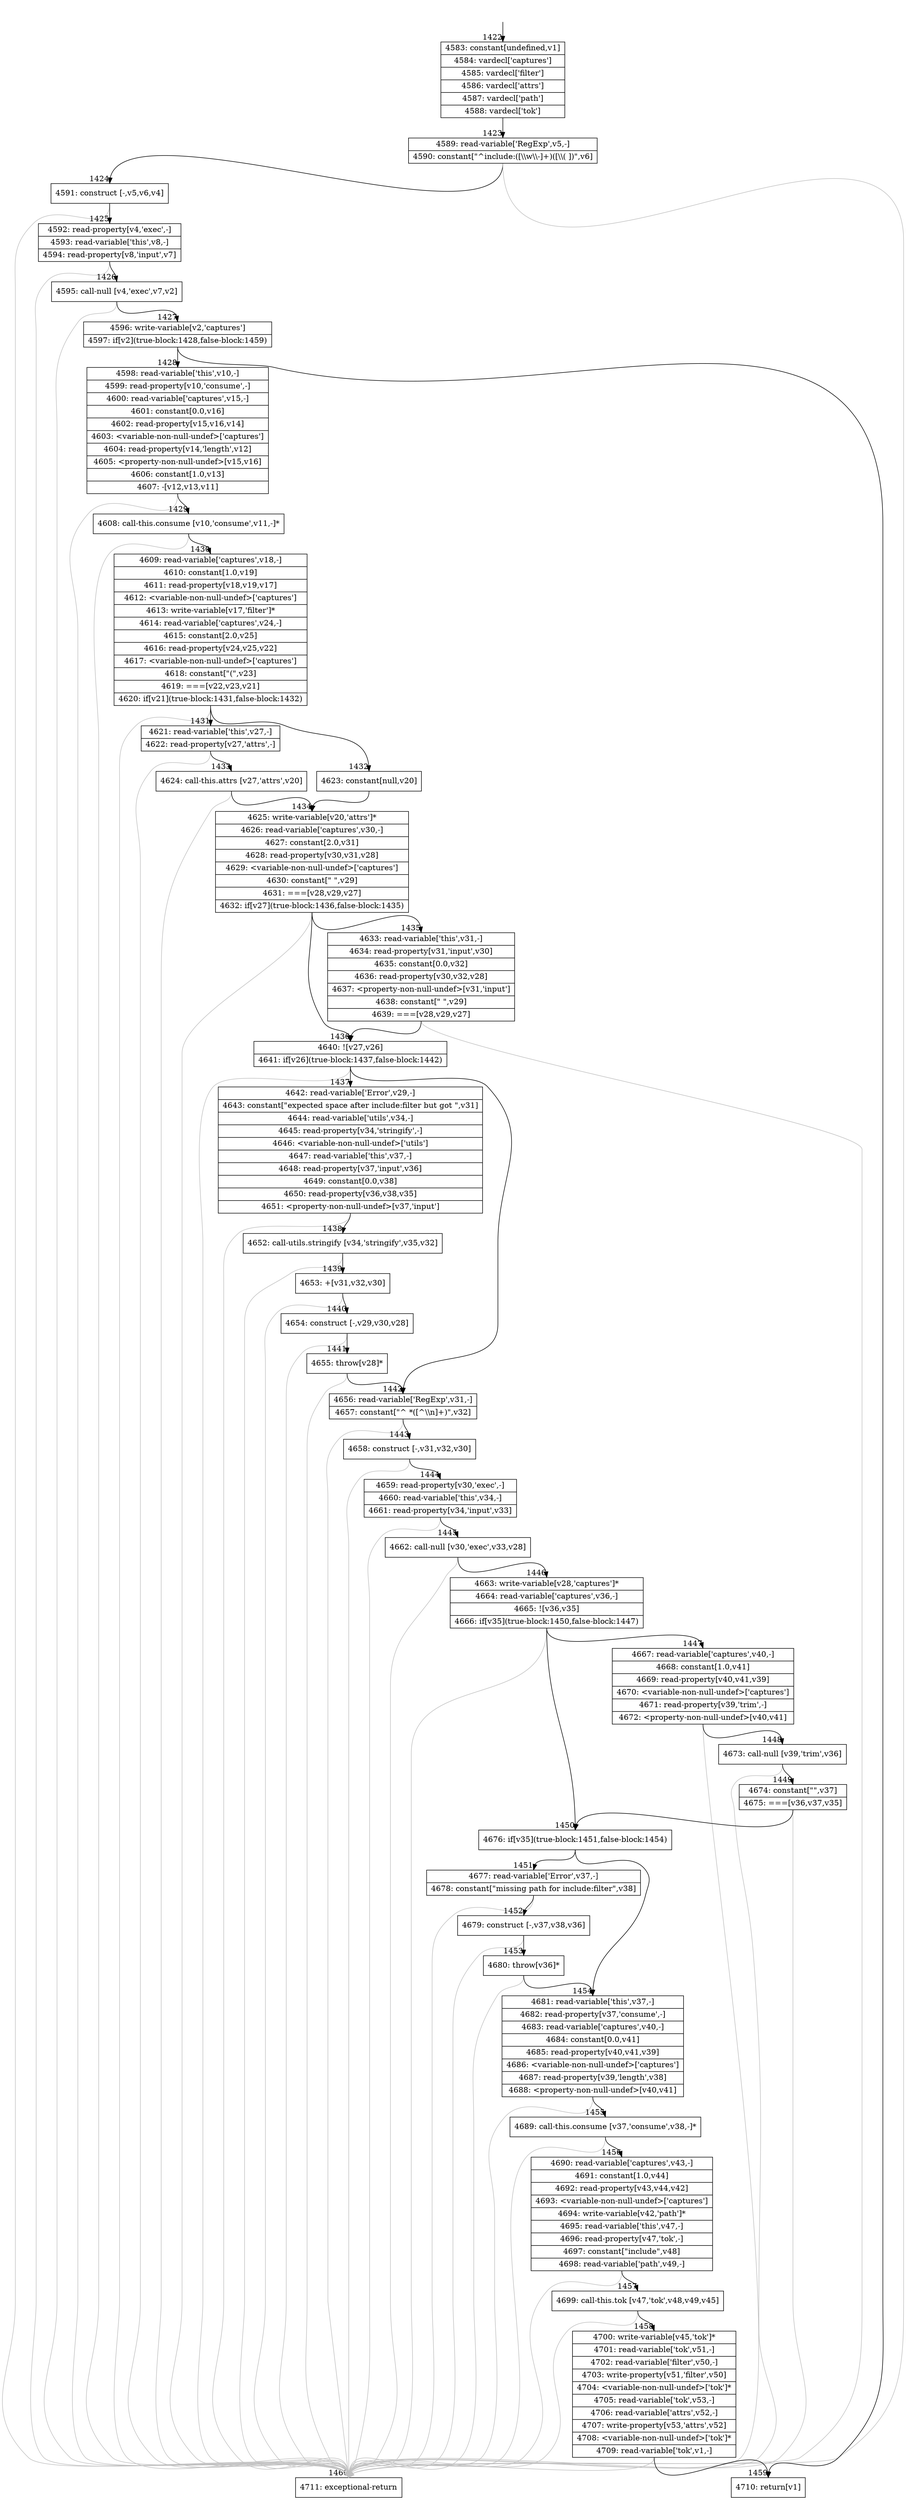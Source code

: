 digraph {
rankdir="TD"
BB_entry86[shape=none,label=""];
BB_entry86 -> BB1422 [tailport=s, headport=n, headlabel="    1422"]
BB1422 [shape=record label="{4583: constant[undefined,v1]|4584: vardecl['captures']|4585: vardecl['filter']|4586: vardecl['attrs']|4587: vardecl['path']|4588: vardecl['tok']}" ] 
BB1422 -> BB1423 [tailport=s, headport=n, headlabel="      1423"]
BB1423 [shape=record label="{4589: read-variable['RegExp',v5,-]|4590: constant[\"^include:([\\\\w\\\\-]+)([\\\\( ])\",v6]}" ] 
BB1423 -> BB1424 [tailport=s, headport=n, headlabel="      1424"]
BB1423 -> BB1460 [tailport=s, headport=n, color=gray, headlabel="      1460"]
BB1424 [shape=record label="{4591: construct [-,v5,v6,v4]}" ] 
BB1424 -> BB1425 [tailport=s, headport=n, headlabel="      1425"]
BB1424 -> BB1460 [tailport=s, headport=n, color=gray]
BB1425 [shape=record label="{4592: read-property[v4,'exec',-]|4593: read-variable['this',v8,-]|4594: read-property[v8,'input',v7]}" ] 
BB1425 -> BB1426 [tailport=s, headport=n, headlabel="      1426"]
BB1425 -> BB1460 [tailport=s, headport=n, color=gray]
BB1426 [shape=record label="{4595: call-null [v4,'exec',v7,v2]}" ] 
BB1426 -> BB1427 [tailport=s, headport=n, headlabel="      1427"]
BB1426 -> BB1460 [tailport=s, headport=n, color=gray]
BB1427 [shape=record label="{4596: write-variable[v2,'captures']|4597: if[v2](true-block:1428,false-block:1459)}" ] 
BB1427 -> BB1428 [tailport=s, headport=n, headlabel="      1428"]
BB1427 -> BB1459 [tailport=s, headport=n, headlabel="      1459"]
BB1428 [shape=record label="{4598: read-variable['this',v10,-]|4599: read-property[v10,'consume',-]|4600: read-variable['captures',v15,-]|4601: constant[0.0,v16]|4602: read-property[v15,v16,v14]|4603: \<variable-non-null-undef\>['captures']|4604: read-property[v14,'length',v12]|4605: \<property-non-null-undef\>[v15,v16]|4606: constant[1.0,v13]|4607: -[v12,v13,v11]}" ] 
BB1428 -> BB1429 [tailport=s, headport=n, headlabel="      1429"]
BB1428 -> BB1460 [tailport=s, headport=n, color=gray]
BB1429 [shape=record label="{4608: call-this.consume [v10,'consume',v11,-]*}" ] 
BB1429 -> BB1430 [tailport=s, headport=n, headlabel="      1430"]
BB1429 -> BB1460 [tailport=s, headport=n, color=gray]
BB1430 [shape=record label="{4609: read-variable['captures',v18,-]|4610: constant[1.0,v19]|4611: read-property[v18,v19,v17]|4612: \<variable-non-null-undef\>['captures']|4613: write-variable[v17,'filter']*|4614: read-variable['captures',v24,-]|4615: constant[2.0,v25]|4616: read-property[v24,v25,v22]|4617: \<variable-non-null-undef\>['captures']|4618: constant[\"(\",v23]|4619: ===[v22,v23,v21]|4620: if[v21](true-block:1431,false-block:1432)}" ] 
BB1430 -> BB1431 [tailport=s, headport=n, headlabel="      1431"]
BB1430 -> BB1432 [tailport=s, headport=n, headlabel="      1432"]
BB1430 -> BB1460 [tailport=s, headport=n, color=gray]
BB1431 [shape=record label="{4621: read-variable['this',v27,-]|4622: read-property[v27,'attrs',-]}" ] 
BB1431 -> BB1433 [tailport=s, headport=n, headlabel="      1433"]
BB1431 -> BB1460 [tailport=s, headport=n, color=gray]
BB1432 [shape=record label="{4623: constant[null,v20]}" ] 
BB1432 -> BB1434 [tailport=s, headport=n, headlabel="      1434"]
BB1433 [shape=record label="{4624: call-this.attrs [v27,'attrs',v20]}" ] 
BB1433 -> BB1434 [tailport=s, headport=n]
BB1433 -> BB1460 [tailport=s, headport=n, color=gray]
BB1434 [shape=record label="{4625: write-variable[v20,'attrs']*|4626: read-variable['captures',v30,-]|4627: constant[2.0,v31]|4628: read-property[v30,v31,v28]|4629: \<variable-non-null-undef\>['captures']|4630: constant[\" \",v29]|4631: ===[v28,v29,v27]|4632: if[v27](true-block:1436,false-block:1435)}" ] 
BB1434 -> BB1436 [tailport=s, headport=n, headlabel="      1436"]
BB1434 -> BB1435 [tailport=s, headport=n, headlabel="      1435"]
BB1434 -> BB1460 [tailport=s, headport=n, color=gray]
BB1435 [shape=record label="{4633: read-variable['this',v31,-]|4634: read-property[v31,'input',v30]|4635: constant[0.0,v32]|4636: read-property[v30,v32,v28]|4637: \<property-non-null-undef\>[v31,'input']|4638: constant[\" \",v29]|4639: ===[v28,v29,v27]}" ] 
BB1435 -> BB1436 [tailport=s, headport=n]
BB1435 -> BB1460 [tailport=s, headport=n, color=gray]
BB1436 [shape=record label="{4640: ![v27,v26]|4641: if[v26](true-block:1437,false-block:1442)}" ] 
BB1436 -> BB1437 [tailport=s, headport=n, headlabel="      1437"]
BB1436 -> BB1442 [tailport=s, headport=n, headlabel="      1442"]
BB1436 -> BB1460 [tailport=s, headport=n, color=gray]
BB1437 [shape=record label="{4642: read-variable['Error',v29,-]|4643: constant[\"expected space after include:filter but got \",v31]|4644: read-variable['utils',v34,-]|4645: read-property[v34,'stringify',-]|4646: \<variable-non-null-undef\>['utils']|4647: read-variable['this',v37,-]|4648: read-property[v37,'input',v36]|4649: constant[0.0,v38]|4650: read-property[v36,v38,v35]|4651: \<property-non-null-undef\>[v37,'input']}" ] 
BB1437 -> BB1438 [tailport=s, headport=n, headlabel="      1438"]
BB1437 -> BB1460 [tailport=s, headport=n, color=gray]
BB1438 [shape=record label="{4652: call-utils.stringify [v34,'stringify',v35,v32]}" ] 
BB1438 -> BB1439 [tailport=s, headport=n, headlabel="      1439"]
BB1438 -> BB1460 [tailport=s, headport=n, color=gray]
BB1439 [shape=record label="{4653: +[v31,v32,v30]}" ] 
BB1439 -> BB1440 [tailport=s, headport=n, headlabel="      1440"]
BB1439 -> BB1460 [tailport=s, headport=n, color=gray]
BB1440 [shape=record label="{4654: construct [-,v29,v30,v28]}" ] 
BB1440 -> BB1441 [tailport=s, headport=n, headlabel="      1441"]
BB1440 -> BB1460 [tailport=s, headport=n, color=gray]
BB1441 [shape=record label="{4655: throw[v28]*}" ] 
BB1441 -> BB1442 [tailport=s, headport=n]
BB1441 -> BB1460 [tailport=s, headport=n, color=gray]
BB1442 [shape=record label="{4656: read-variable['RegExp',v31,-]|4657: constant[\"^ *([^\\\\n]+)\",v32]}" ] 
BB1442 -> BB1443 [tailport=s, headport=n, headlabel="      1443"]
BB1442 -> BB1460 [tailport=s, headport=n, color=gray]
BB1443 [shape=record label="{4658: construct [-,v31,v32,v30]}" ] 
BB1443 -> BB1444 [tailport=s, headport=n, headlabel="      1444"]
BB1443 -> BB1460 [tailport=s, headport=n, color=gray]
BB1444 [shape=record label="{4659: read-property[v30,'exec',-]|4660: read-variable['this',v34,-]|4661: read-property[v34,'input',v33]}" ] 
BB1444 -> BB1445 [tailport=s, headport=n, headlabel="      1445"]
BB1444 -> BB1460 [tailport=s, headport=n, color=gray]
BB1445 [shape=record label="{4662: call-null [v30,'exec',v33,v28]}" ] 
BB1445 -> BB1446 [tailport=s, headport=n, headlabel="      1446"]
BB1445 -> BB1460 [tailport=s, headport=n, color=gray]
BB1446 [shape=record label="{4663: write-variable[v28,'captures']*|4664: read-variable['captures',v36,-]|4665: ![v36,v35]|4666: if[v35](true-block:1450,false-block:1447)}" ] 
BB1446 -> BB1450 [tailport=s, headport=n, headlabel="      1450"]
BB1446 -> BB1447 [tailport=s, headport=n, headlabel="      1447"]
BB1446 -> BB1460 [tailport=s, headport=n, color=gray]
BB1447 [shape=record label="{4667: read-variable['captures',v40,-]|4668: constant[1.0,v41]|4669: read-property[v40,v41,v39]|4670: \<variable-non-null-undef\>['captures']|4671: read-property[v39,'trim',-]|4672: \<property-non-null-undef\>[v40,v41]}" ] 
BB1447 -> BB1448 [tailport=s, headport=n, headlabel="      1448"]
BB1447 -> BB1460 [tailport=s, headport=n, color=gray]
BB1448 [shape=record label="{4673: call-null [v39,'trim',v36]}" ] 
BB1448 -> BB1449 [tailport=s, headport=n, headlabel="      1449"]
BB1448 -> BB1460 [tailport=s, headport=n, color=gray]
BB1449 [shape=record label="{4674: constant[\"\",v37]|4675: ===[v36,v37,v35]}" ] 
BB1449 -> BB1450 [tailport=s, headport=n]
BB1449 -> BB1460 [tailport=s, headport=n, color=gray]
BB1450 [shape=record label="{4676: if[v35](true-block:1451,false-block:1454)}" ] 
BB1450 -> BB1451 [tailport=s, headport=n, headlabel="      1451"]
BB1450 -> BB1454 [tailport=s, headport=n, headlabel="      1454"]
BB1451 [shape=record label="{4677: read-variable['Error',v37,-]|4678: constant[\"missing path for include:filter\",v38]}" ] 
BB1451 -> BB1452 [tailport=s, headport=n, headlabel="      1452"]
BB1451 -> BB1460 [tailport=s, headport=n, color=gray]
BB1452 [shape=record label="{4679: construct [-,v37,v38,v36]}" ] 
BB1452 -> BB1453 [tailport=s, headport=n, headlabel="      1453"]
BB1452 -> BB1460 [tailport=s, headport=n, color=gray]
BB1453 [shape=record label="{4680: throw[v36]*}" ] 
BB1453 -> BB1454 [tailport=s, headport=n]
BB1453 -> BB1460 [tailport=s, headport=n, color=gray]
BB1454 [shape=record label="{4681: read-variable['this',v37,-]|4682: read-property[v37,'consume',-]|4683: read-variable['captures',v40,-]|4684: constant[0.0,v41]|4685: read-property[v40,v41,v39]|4686: \<variable-non-null-undef\>['captures']|4687: read-property[v39,'length',v38]|4688: \<property-non-null-undef\>[v40,v41]}" ] 
BB1454 -> BB1455 [tailport=s, headport=n, headlabel="      1455"]
BB1454 -> BB1460 [tailport=s, headport=n, color=gray]
BB1455 [shape=record label="{4689: call-this.consume [v37,'consume',v38,-]*}" ] 
BB1455 -> BB1456 [tailport=s, headport=n, headlabel="      1456"]
BB1455 -> BB1460 [tailport=s, headport=n, color=gray]
BB1456 [shape=record label="{4690: read-variable['captures',v43,-]|4691: constant[1.0,v44]|4692: read-property[v43,v44,v42]|4693: \<variable-non-null-undef\>['captures']|4694: write-variable[v42,'path']*|4695: read-variable['this',v47,-]|4696: read-property[v47,'tok',-]|4697: constant[\"include\",v48]|4698: read-variable['path',v49,-]}" ] 
BB1456 -> BB1457 [tailport=s, headport=n, headlabel="      1457"]
BB1456 -> BB1460 [tailport=s, headport=n, color=gray]
BB1457 [shape=record label="{4699: call-this.tok [v47,'tok',v48,v49,v45]}" ] 
BB1457 -> BB1458 [tailport=s, headport=n, headlabel="      1458"]
BB1457 -> BB1460 [tailport=s, headport=n, color=gray]
BB1458 [shape=record label="{4700: write-variable[v45,'tok']*|4701: read-variable['tok',v51,-]|4702: read-variable['filter',v50,-]|4703: write-property[v51,'filter',v50]|4704: \<variable-non-null-undef\>['tok']*|4705: read-variable['tok',v53,-]|4706: read-variable['attrs',v52,-]|4707: write-property[v53,'attrs',v52]|4708: \<variable-non-null-undef\>['tok']*|4709: read-variable['tok',v1,-]}" ] 
BB1458 -> BB1459 [tailport=s, headport=n]
BB1458 -> BB1460 [tailport=s, headport=n, color=gray]
BB1459 [shape=record label="{4710: return[v1]}" ] 
BB1460 [shape=record label="{4711: exceptional-return}" ] 
//#$~ 1603
}
